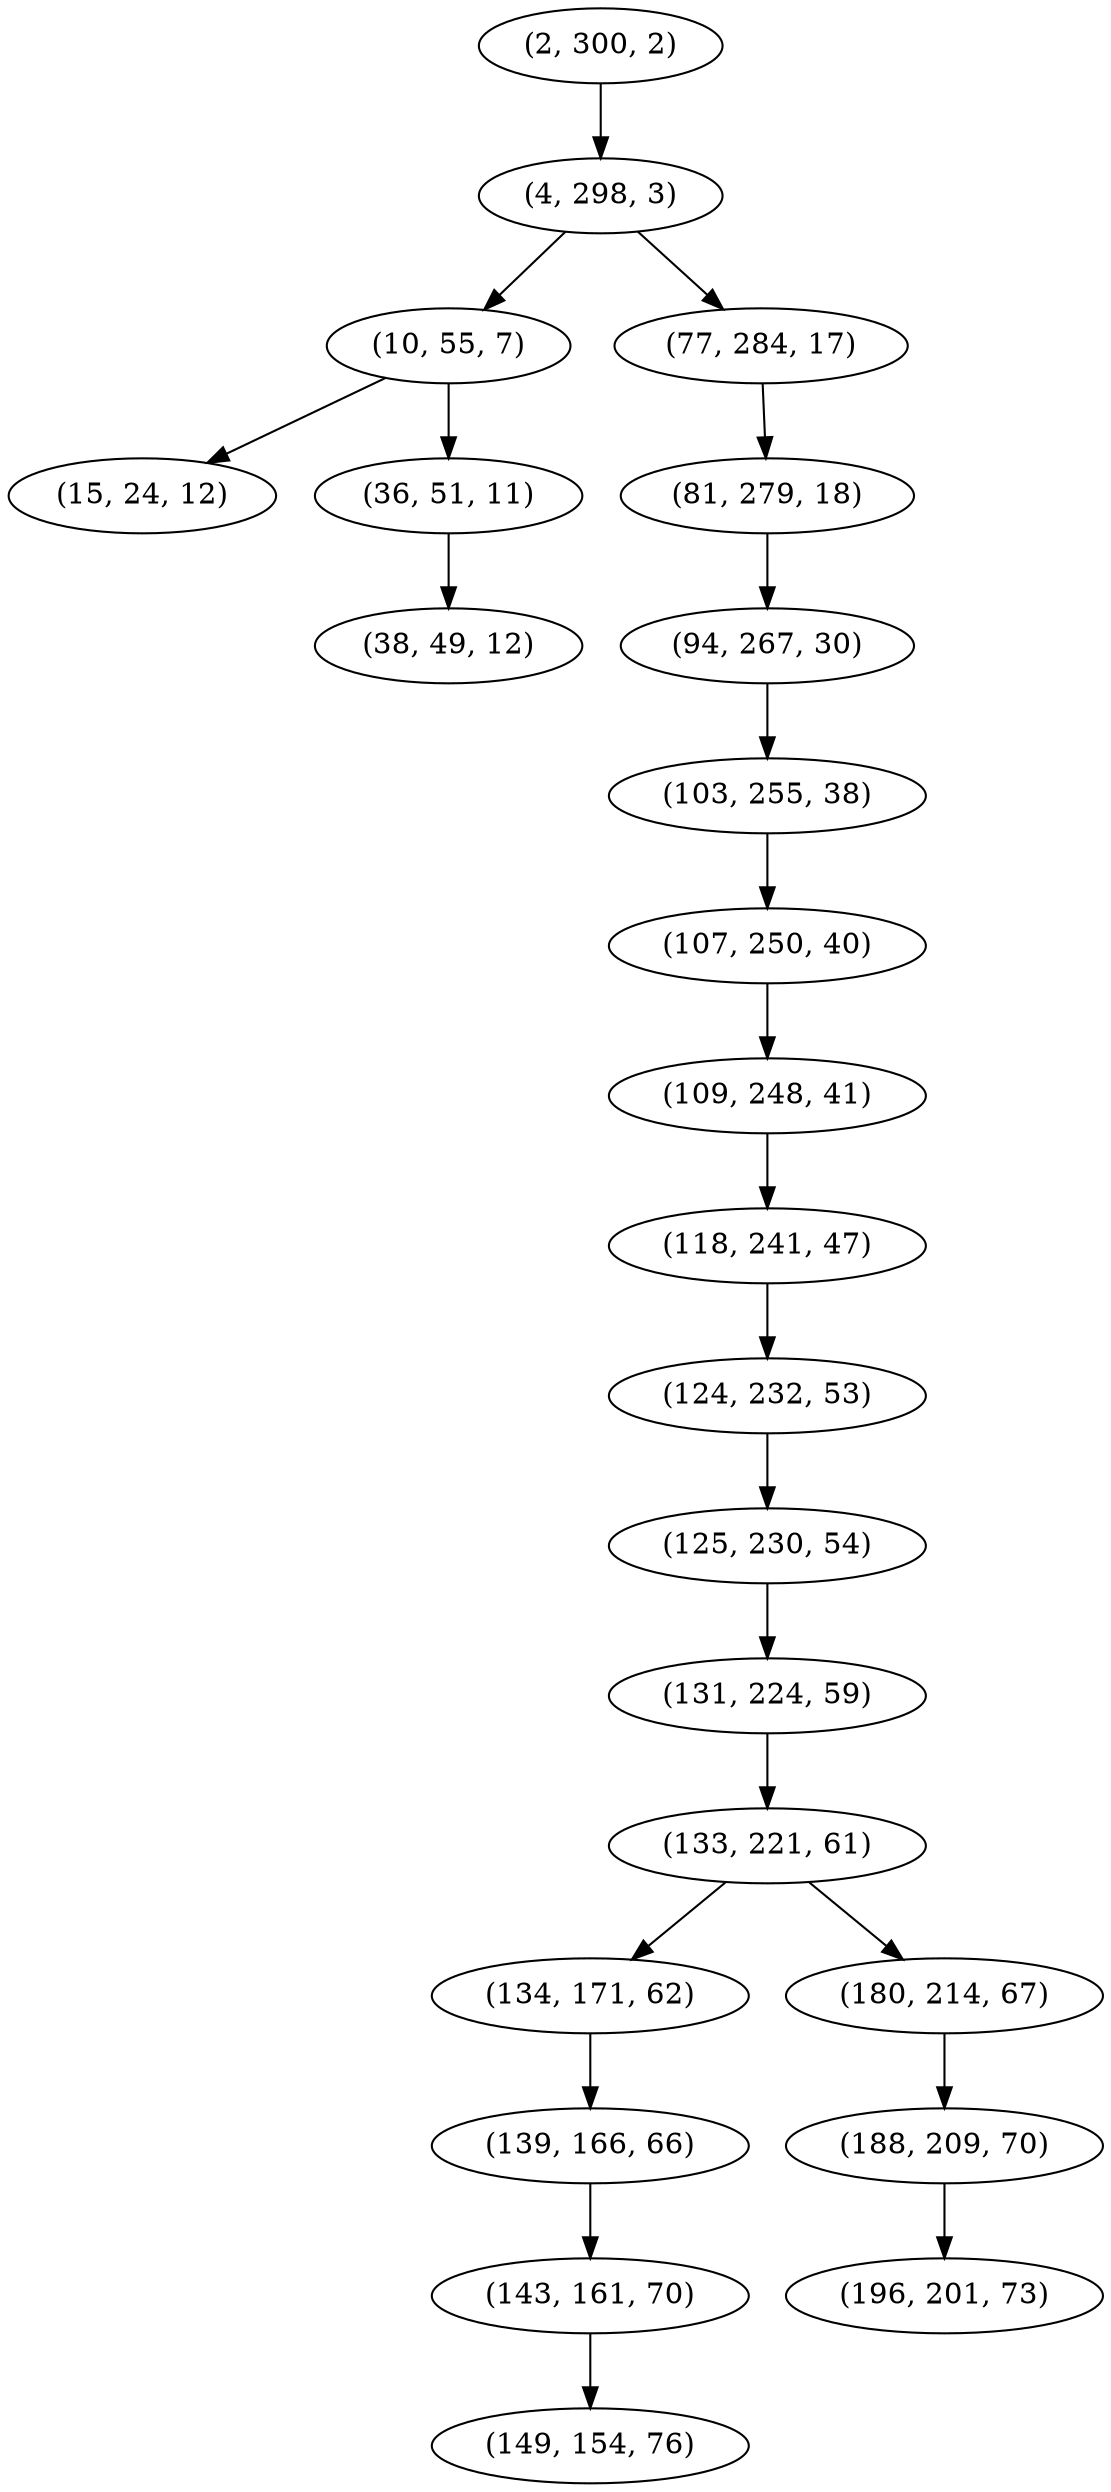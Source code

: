 digraph tree {
    "(2, 300, 2)";
    "(4, 298, 3)";
    "(10, 55, 7)";
    "(15, 24, 12)";
    "(36, 51, 11)";
    "(38, 49, 12)";
    "(77, 284, 17)";
    "(81, 279, 18)";
    "(94, 267, 30)";
    "(103, 255, 38)";
    "(107, 250, 40)";
    "(109, 248, 41)";
    "(118, 241, 47)";
    "(124, 232, 53)";
    "(125, 230, 54)";
    "(131, 224, 59)";
    "(133, 221, 61)";
    "(134, 171, 62)";
    "(139, 166, 66)";
    "(143, 161, 70)";
    "(149, 154, 76)";
    "(180, 214, 67)";
    "(188, 209, 70)";
    "(196, 201, 73)";
    "(2, 300, 2)" -> "(4, 298, 3)";
    "(4, 298, 3)" -> "(10, 55, 7)";
    "(4, 298, 3)" -> "(77, 284, 17)";
    "(10, 55, 7)" -> "(15, 24, 12)";
    "(10, 55, 7)" -> "(36, 51, 11)";
    "(36, 51, 11)" -> "(38, 49, 12)";
    "(77, 284, 17)" -> "(81, 279, 18)";
    "(81, 279, 18)" -> "(94, 267, 30)";
    "(94, 267, 30)" -> "(103, 255, 38)";
    "(103, 255, 38)" -> "(107, 250, 40)";
    "(107, 250, 40)" -> "(109, 248, 41)";
    "(109, 248, 41)" -> "(118, 241, 47)";
    "(118, 241, 47)" -> "(124, 232, 53)";
    "(124, 232, 53)" -> "(125, 230, 54)";
    "(125, 230, 54)" -> "(131, 224, 59)";
    "(131, 224, 59)" -> "(133, 221, 61)";
    "(133, 221, 61)" -> "(134, 171, 62)";
    "(133, 221, 61)" -> "(180, 214, 67)";
    "(134, 171, 62)" -> "(139, 166, 66)";
    "(139, 166, 66)" -> "(143, 161, 70)";
    "(143, 161, 70)" -> "(149, 154, 76)";
    "(180, 214, 67)" -> "(188, 209, 70)";
    "(188, 209, 70)" -> "(196, 201, 73)";
}

